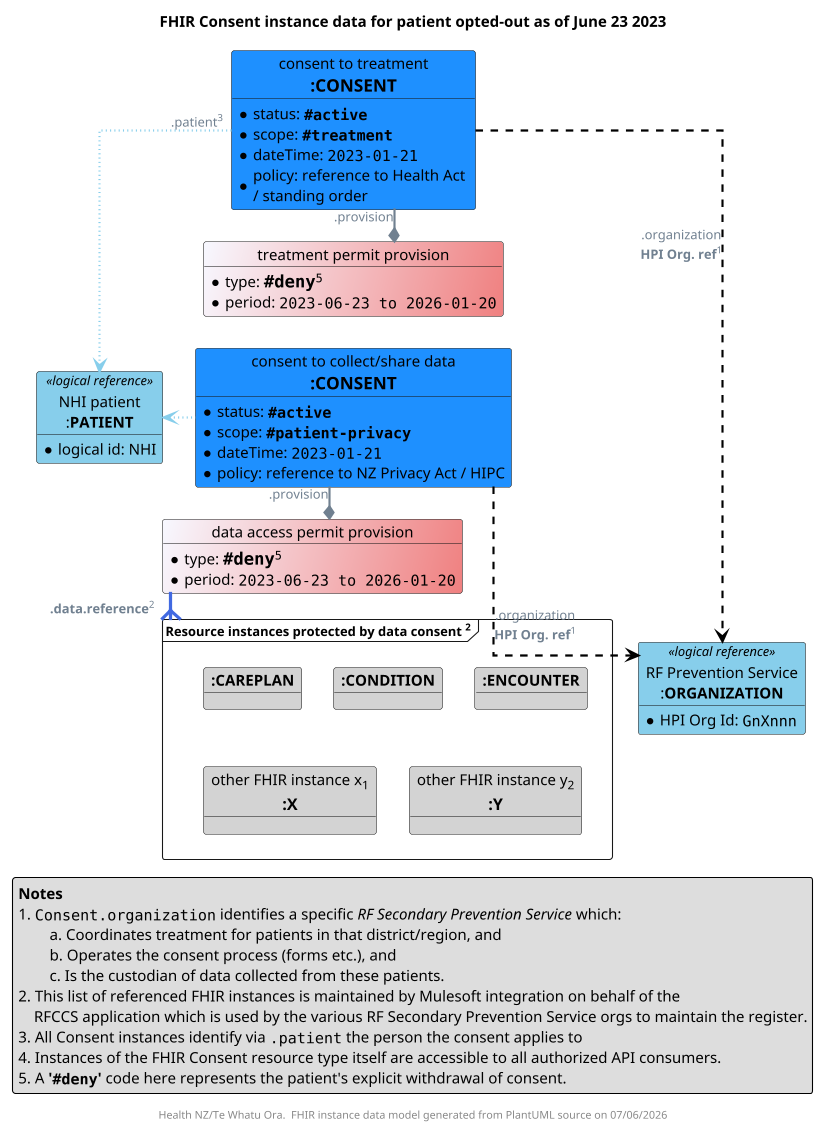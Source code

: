 @startuml obj-FHIR-data-consent-optout

top to bottom direction
skinparam dpi 200
allow_mixing
scale 400 width

skinparam ActivityDiamondBackgroundColor #RoyalBlue
skinparam ArrowColor #SlateGrey   
skinparam ArrowFontColor #RoyalBlue
skinparam ArrowFontColor #SlateGrey  
skinparam ArrowFontSize 12
skinparam ArrowMessageAlignment left
skinparam BoxPadding 10
skinparam linetype ortho
skinparam nodesep 30
skinparam ranksep 30
skinparam roundcorner 5
skinparam sequenceArrowThickness 2

title FHIR Consent instance data for patient opted-out as of June 23 2023 

!procedure $Coding($Alias,$System,$Code,$Display)
  object "<color:GhostWhite>$System" as $Alias #MediumPurple {
    <color:GhostWhite><size:11>**$Code**-$Display
  }
!endprocedure

  
object "consent to treatment\n<size:16>**:CONSENT**" as TREATCONSENT #DodgerBlue {
  * status: ""**#active**""
  * scope: ""**#treatment**""
  * dateTime: ""2023-01-21""
  * policy: reference to Health Act \n/ standing order
}

object "treatment permit provision" as TAP #GhostWhite/LightCoral  {
  * type: ""<size:16>**#deny**</size><sup>5</sup>""
  * period: ""2023-06-23 to 2026-01-20""
}

object "consent to collect/share data\n<size:16>**:CONSENT**" as DATACONSENT #DodgerBlue {
  * status: ""**#active**""
  * scope: ""**#patient-privacy**""
  * dateTime: ""2023-01-21""
  * policy: reference to NZ Privacy Act / HIPC
}

object "data access permit provision" as DAP #GhostWhite/LightCoral  {
  * type: ""<size:16>**#deny**</size><sup>5</sup>""
  * period: ""2023-06-23 to 2026-01-20""
}

frame "<size:12>Resource instances protected by data consent <sup>2</sup>" as COVERED {
  object "<size:14>**:CAREPLAN**" as R1 #LightGray
  object "<size:14>**:CONDITION**" as R2 #LightGray
  object "<size:14>**:ENCOUNTER**" as R3 #LightGray
  object "other FHIR instance x<sub>1</sub>\n**<size:15>:X**" as Another1 #LightGray
  object "other FHIR instance y<sub>2</sub>\n**<size:15>:Y**" as Another2 #LightGray
}

' resources in other repos
object "NHI patient\n:**PATIENT**" as PATIENT <<logical reference>> #SkyBlue {
  * logical id: NHI
}

object "RF Prevention Service\n:**ORGANIZATION**" as HPI <<logical reference>> #SkyBlue {
  * HPI Org Id: ""GnXnnn""
}

' positioning
TREATCONSENT -[hidden]d- TAP
TAP -[hidden]d- DATACONSENT

' connectors
DAP "**.data.reference**<sup>2</sup>" -[thickness=3,#RoyalBlue]-{ COVERED 

TREATCONSENT -[dashed,#Black,norank]---> HPI: .organization\n**HPI Org. ref**<sup>1</sup>
TREATCONSENT ".patient<sup>3</sup>" -[dotted,#SkyBlue,norank]--> PATIENT
TREATCONSENT -[norank]-* TAP : "".provision""

DATACONSENT -[dotted,#SkyBlue]l---> PATIENT
DATACONSENT -d-* DAP : "".provision""
DATACONSENT -[dashed,#Black]--> HPI: .organization\n**HPI Org. ref**<sup>1</sup>

legend bottom
  **Notes**
  1. ""Consent.organization"" identifies a specific //RF Secondary Prevention Service// which:
      \ta. Coordinates treatment for patients in that district/region, and
      \tb. Operates the consent process (forms etc.), and
      \tc. Is the custodian of data collected from these patients.
  2. This list of referenced FHIR instances is maintained by Mulesoft integration on behalf of the  
      RFCCS application which is used by the various RF Secondary Prevention Service orgs to maintain the register.
  3. All Consent instances identify via "".patient"" the person the consent applies to 
  4. Instances of the FHIR Consent resource type itself are accessible to all authorized API consumers.
  5. A **'""#deny""'** code here represents the patient's explicit withdrawal of consent.
endlegend


footer "Health NZ/Te Whatu Ora.  FHIR instance data model generated from PlantUML source on %date('dd/MM/yyyy')"

@enduml